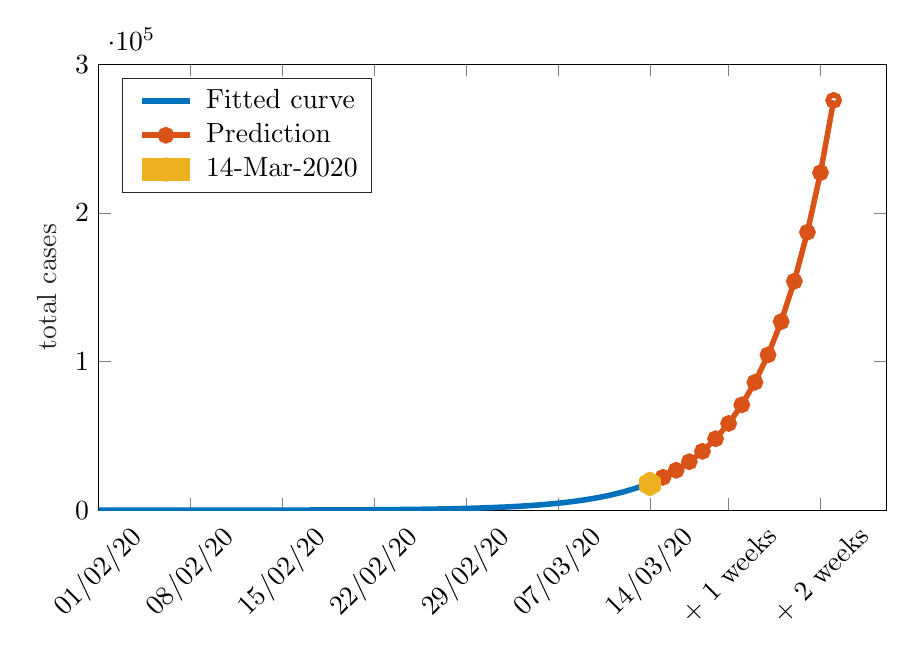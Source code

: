 % This file was created by matlab2tikz.
%
\definecolor{mycolor1}{rgb}{0.0,0.447,0.741}%
\definecolor{mycolor2}{rgb}{0.85,0.325,0.098}%
\definecolor{mycolor3}{rgb}{0.929,0.694,0.125}%
%
\begin{tikzpicture}

\begin{axis}[%
width=10cm,
height=5.665cm,
at={(0cm,0cm)},
scale only axis,
xmin=0,
xmax=60,
xtick={0,7,14,21,28,35,42,48,55},
xticklabels={{01/02/20},{08/02/20},{15/02/20},{22/02/20},{29/02/20},{07/03/20},{14/03/20},{+ 1 weeks},{+ 2 weeks}},
xticklabel style={rotate=45},
ymin=0,
ymax=300000,
ylabel style={font=\color{white!15!black}},
ylabel={total cases},
axis background/.style={fill=white},
legend style={at={(0.03,0.97)}, anchor=north west, legend cell align=left, align=left, draw=white!15!black}
]
\addplot [color=mycolor1, line width=2.0pt]
  table[row sep=crcr]{%
0	5.251\\
1	6.376\\
2	7.742\\
3	9.4\\
4	11.413\\
5	13.858\\
6	16.826\\
7	20.43\\
8	24.806\\
9	30.119\\
10	36.57\\
11	44.403\\
12	53.914\\
13	65.462\\
14	79.483\\
15	96.508\\
16	117.179\\
17	142.278\\
18	172.752\\
19	209.754\\
20	254.682\\
21	309.232\\
22	375.467\\
23	455.889\\
24	553.536\\
25	672.098\\
26	816.055\\
27	990.847\\
28	1203.078\\
29	1460.766\\
30	1773.649\\
31	2153.548\\
32	2614.819\\
33	3174.89\\
34	3854.922\\
35	4680.612\\
36	5683.157\\
37	6900.438\\
38	8378.449\\
39	10173.037\\
40	12352.01\\
41	14997.699\\
42	18210.071\\
};
\addlegendentry{Fitted curve}

\addplot [color=mycolor2, line width=2.0pt, mark=o, mark options={solid, mycolor2}]
  table[row sep=crcr]{%
42	18210\\
43	22111\\
44	26846\\
45	32597\\
46	39579\\
47	48056\\
48	58349\\
49	70847\\
50	86022\\
51	104447\\
52	126818\\
53	153982\\
54	186963\\
55	227009\\
56	275632\\
};
\addlegendentry{Prediction}

\addplot [color=mycolor3, line width=8.0pt, draw=none, mark=asterisk, mark options={solid, mycolor3}]
  table[row sep=crcr]{%
42	17658\\
};
\addlegendentry{14-Mar-2020}

\end{axis}
\end{tikzpicture}%